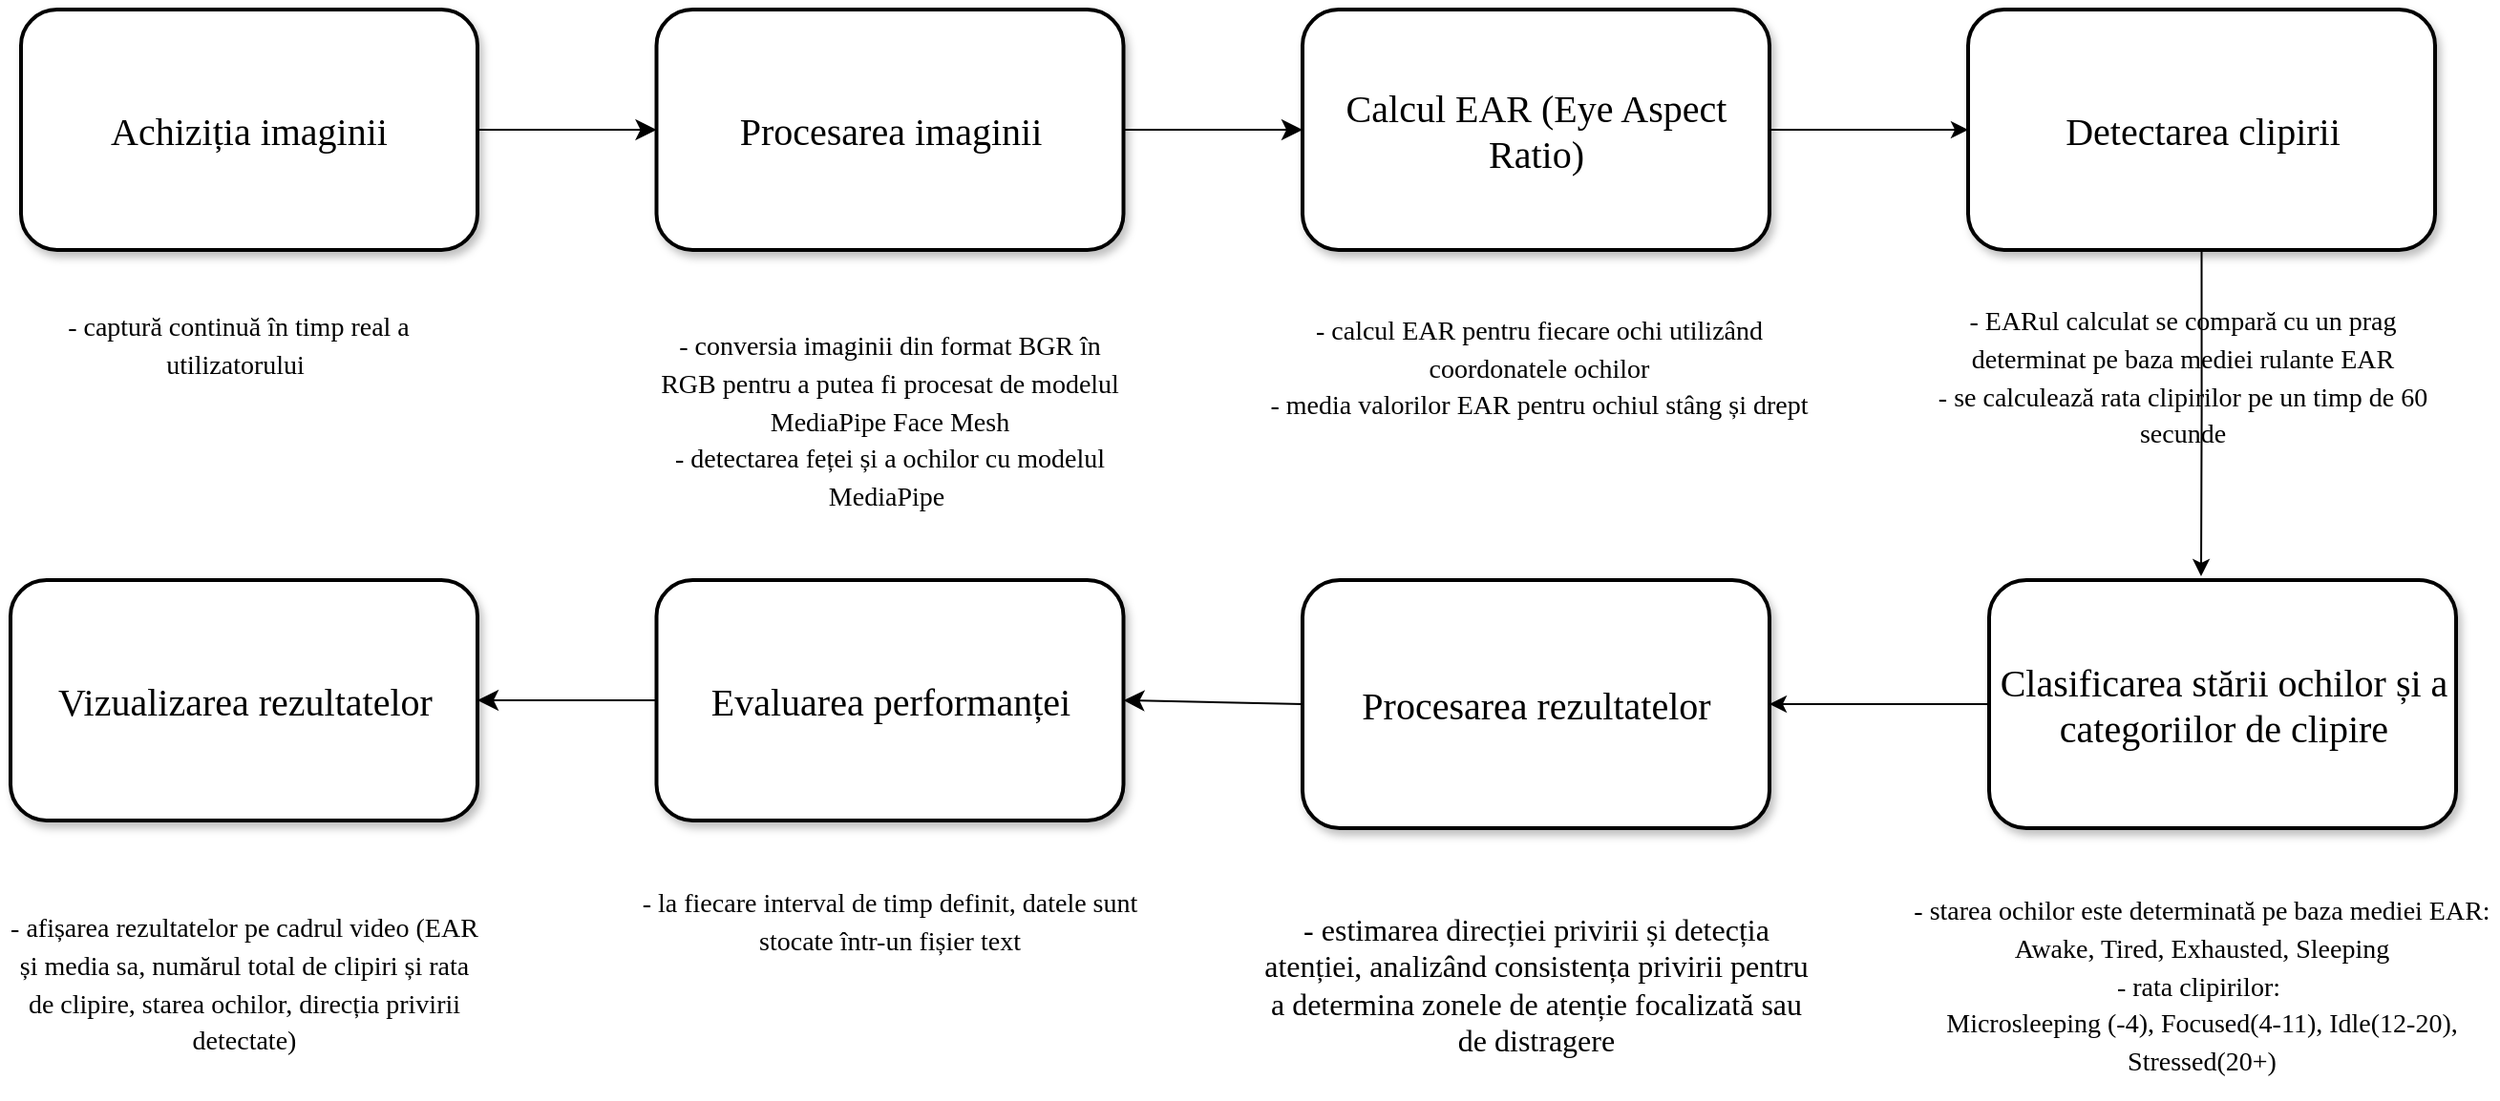 <mxfile version="24.8.6">
  <diagram name="Page-1" id="b7a7eaba-c6c5-6fbe-34ae-1d3a4219ac39">
    <mxGraphModel dx="743" dy="383" grid="1" gridSize="11" guides="1" tooltips="1" connect="1" arrows="1" fold="1" page="1" pageScale="1.5" pageWidth="1169" pageHeight="826" background="none" math="0" shadow="0">
      <root>
        <mxCell id="0" style=";html=1;" />
        <mxCell id="1" style=";html=1;" parent="0" />
        <mxCell id="ooTEefm5wgO5lJ6nr4RK-21" style="edgeStyle=none;curved=1;rounded=0;orthogonalLoop=1;jettySize=auto;html=1;exitX=1;exitY=0.5;exitDx=0;exitDy=0;entryX=0;entryY=0.5;entryDx=0;entryDy=0;fontSize=12;startSize=8;endSize=8;" parent="1" source="279d4c6e8b4f5ae2-9" target="279d4c6e8b4f5ae2-10" edge="1">
          <mxGeometry relative="1" as="geometry" />
        </mxCell>
        <mxCell id="279d4c6e8b4f5ae2-9" value="&lt;font face=&quot;Lucida Console&quot;&gt;Achiziția imaginii&lt;/font&gt;" style="rounded=1;whiteSpace=wrap;html=1;shadow=1;strokeWidth=2;fontSize=20;" parent="1" vertex="1">
          <mxGeometry x="220" y="198" width="239" height="126" as="geometry" />
        </mxCell>
        <mxCell id="ooTEefm5wgO5lJ6nr4RK-22" style="edgeStyle=none;curved=1;rounded=0;orthogonalLoop=1;jettySize=auto;html=1;exitX=1;exitY=0.5;exitDx=0;exitDy=0;entryX=0;entryY=0.5;entryDx=0;entryDy=0;fontSize=12;startSize=8;endSize=8;" parent="1" source="279d4c6e8b4f5ae2-10" target="ooTEefm5wgO5lJ6nr4RK-9" edge="1">
          <mxGeometry relative="1" as="geometry" />
        </mxCell>
        <mxCell id="279d4c6e8b4f5ae2-10" value="&lt;font face=&quot;Lucida Console&quot;&gt;Procesarea imaginii&lt;/font&gt;" style="rounded=1;whiteSpace=wrap;html=1;shadow=1;strokeWidth=2;fontSize=20;" parent="1" vertex="1">
          <mxGeometry x="552.75" y="198" width="244.5" height="126" as="geometry" />
        </mxCell>
        <mxCell id="Vk0eOyvLc9wlMmRyrGUQ-5" value="" style="edgeStyle=orthogonalEdgeStyle;rounded=0;orthogonalLoop=1;jettySize=auto;html=1;" parent="1" source="ooTEefm5wgO5lJ6nr4RK-9" target="ooTEefm5wgO5lJ6nr4RK-41" edge="1">
          <mxGeometry relative="1" as="geometry" />
        </mxCell>
        <mxCell id="ooTEefm5wgO5lJ6nr4RK-9" value="&lt;font face=&quot;Lucida Console&quot;&gt;Calcul EAR (Eye Aspect Ratio)&lt;/font&gt;" style="rounded=1;whiteSpace=wrap;html=1;shadow=1;strokeWidth=2;fontSize=20;" parent="1" vertex="1">
          <mxGeometry x="891" y="198" width="244.5" height="126" as="geometry" />
        </mxCell>
        <mxCell id="ooTEefm5wgO5lJ6nr4RK-39" style="edgeStyle=none;curved=1;rounded=0;orthogonalLoop=1;jettySize=auto;html=1;exitX=0;exitY=0.5;exitDx=0;exitDy=0;entryX=1;entryY=0.5;entryDx=0;entryDy=0;fontSize=12;startSize=8;endSize=8;" parent="1" source="ooTEefm5wgO5lJ6nr4RK-13" target="ooTEefm5wgO5lJ6nr4RK-32" edge="1">
          <mxGeometry relative="1" as="geometry" />
        </mxCell>
        <mxCell id="ooTEefm5wgO5lJ6nr4RK-13" value="&lt;font face=&quot;Lucida Console&quot;&gt;Procesarea rezultatelor&lt;/font&gt;" style="rounded=1;whiteSpace=wrap;html=1;shadow=1;strokeWidth=2;fontSize=20;" parent="1" vertex="1">
          <mxGeometry x="891" y="497" width="244.5" height="130" as="geometry" />
        </mxCell>
        <mxCell id="ooTEefm5wgO5lJ6nr4RK-26" value="&lt;font face=&quot;Lucida Console&quot; style=&quot;font-size: 14px;&quot;&gt;- captură continuă în timp real a utilizatorului&amp;nbsp;&lt;/font&gt;" style="text;strokeColor=none;fillColor=none;html=1;align=center;verticalAlign=middle;whiteSpace=wrap;rounded=0;fontSize=16;" parent="1" vertex="1">
          <mxGeometry x="209" y="308" width="250" height="130" as="geometry" />
        </mxCell>
        <mxCell id="ooTEefm5wgO5lJ6nr4RK-28" style="edgeStyle=none;curved=1;rounded=0;orthogonalLoop=1;jettySize=auto;html=1;exitX=0.5;exitY=0;exitDx=0;exitDy=0;fontSize=12;startSize=8;endSize=8;" parent="1" source="ooTEefm5wgO5lJ6nr4RK-26" target="ooTEefm5wgO5lJ6nr4RK-26" edge="1">
          <mxGeometry relative="1" as="geometry" />
        </mxCell>
        <mxCell id="ooTEefm5wgO5lJ6nr4RK-29" value="&lt;font face=&quot;Lucida Console&quot;&gt;&lt;span style=&quot;font-size: 14px;&quot;&gt;- conversia imaginii din format BGR în RGB pentru a putea fi procesat de modelul MediaPipe Face Mesh&lt;/span&gt;&lt;/font&gt;&lt;div&gt;&lt;span style=&quot;font-size: 14px; font-family: &amp;quot;Lucida Console&amp;quot;; background-color: initial;&quot;&gt;- detectarea feței și a ochilor cu modelul MediaPipe&amp;nbsp;&lt;/span&gt;&lt;/div&gt;" style="text;strokeColor=none;fillColor=none;html=1;align=center;verticalAlign=middle;whiteSpace=wrap;rounded=0;fontSize=16;" parent="1" vertex="1">
          <mxGeometry x="552.25" y="363" width="245.5" height="100" as="geometry" />
        </mxCell>
        <mxCell id="ooTEefm5wgO5lJ6nr4RK-30" value="&lt;font face=&quot;Lucida Console&quot;&gt;&lt;span style=&quot;font-size: 14px;&quot;&gt;- calcul EAR pentru fiecare ochi utilizând coordonatele ochilor&lt;/span&gt;&lt;/font&gt;&lt;div&gt;&lt;font face=&quot;Lucida Console&quot;&gt;&lt;span style=&quot;font-size: 14px;&quot;&gt;- media valorilor EAR pentru ochiul stâng și drept&lt;/span&gt;&lt;/font&gt;&lt;/div&gt;" style="text;strokeColor=none;fillColor=none;html=1;align=center;verticalAlign=middle;whiteSpace=wrap;rounded=0;fontSize=16;" parent="1" vertex="1">
          <mxGeometry x="859.87" y="330" width="310" height="110" as="geometry" />
        </mxCell>
        <mxCell id="ooTEefm5wgO5lJ6nr4RK-31" value="&lt;font face=&quot;Lucida Console&quot;&gt;&lt;span style=&quot;font-size: 14px;&quot;&gt;- starea ochilor este determinată pe baza mediei EAR: Awake, Tired, Exhausted, Sleeping&lt;/span&gt;&lt;/font&gt;&lt;div&gt;&lt;font face=&quot;Lucida Console&quot;&gt;&lt;span style=&quot;font-size: 14px;&quot;&gt;- rata clipirilor:&amp;nbsp;&lt;/span&gt;&lt;/font&gt;&lt;/div&gt;&lt;div&gt;&lt;font face=&quot;Lucida Console&quot;&gt;&lt;span style=&quot;font-size: 14px;&quot;&gt;Microsleeping (-4), Focused(4-11), Idle(12-20), Stressed(20+)&lt;/span&gt;&lt;/font&gt;&lt;/div&gt;" style="text;strokeColor=none;fillColor=none;html=1;align=center;verticalAlign=middle;whiteSpace=wrap;rounded=0;fontSize=16;" parent="1" vertex="1">
          <mxGeometry x="1206.75" y="649" width="310" height="120" as="geometry" />
        </mxCell>
        <mxCell id="ooTEefm5wgO5lJ6nr4RK-40" style="edgeStyle=none;curved=1;rounded=0;orthogonalLoop=1;jettySize=auto;html=1;exitX=0;exitY=0.5;exitDx=0;exitDy=0;entryX=1;entryY=0.5;entryDx=0;entryDy=0;fontSize=12;startSize=8;endSize=8;" parent="1" source="ooTEefm5wgO5lJ6nr4RK-32" target="ooTEefm5wgO5lJ6nr4RK-36" edge="1">
          <mxGeometry relative="1" as="geometry" />
        </mxCell>
        <mxCell id="ooTEefm5wgO5lJ6nr4RK-32" value="&lt;font face=&quot;Lucida Console&quot;&gt;Evaluarea performanței&lt;/font&gt;" style="rounded=1;whiteSpace=wrap;html=1;shadow=1;strokeWidth=2;fontSize=20;" parent="1" vertex="1">
          <mxGeometry x="552.75" y="497" width="244.5" height="126" as="geometry" />
        </mxCell>
        <mxCell id="ooTEefm5wgO5lJ6nr4RK-35" value="&lt;font face=&quot;Lucida Console&quot;&gt;&lt;span style=&quot;font-size: 14px;&quot;&gt;- la fiecare interval de timp definit, datele sunt stocate într-un fișier text&lt;/span&gt;&lt;/font&gt;" style="text;strokeColor=none;fillColor=none;html=1;align=center;verticalAlign=middle;whiteSpace=wrap;rounded=0;fontSize=16;" parent="1" vertex="1">
          <mxGeometry x="540" y="660" width="270" height="30" as="geometry" />
        </mxCell>
        <mxCell id="ooTEefm5wgO5lJ6nr4RK-36" value="&lt;font face=&quot;Lucida Console&quot;&gt;Vizualizarea rezultatelor&lt;/font&gt;" style="rounded=1;whiteSpace=wrap;html=1;shadow=1;strokeWidth=2;fontSize=20;" parent="1" vertex="1">
          <mxGeometry x="214.5" y="497" width="244.5" height="126" as="geometry" />
        </mxCell>
        <mxCell id="ooTEefm5wgO5lJ6nr4RK-37" value="&lt;font style=&quot;font-size: 14px;&quot; face=&quot;Lucida Console&quot;&gt;- afișarea rezultatelor pe cadrul video (EAR și media sa, numărul total de clipiri și rata de clipire, starea ochilor, direcția privirii detectate)&lt;/font&gt;" style="text;strokeColor=none;fillColor=none;html=1;align=center;verticalAlign=middle;whiteSpace=wrap;rounded=0;fontSize=16;" parent="1" vertex="1">
          <mxGeometry x="211.75" y="693" width="250" height="30" as="geometry" />
        </mxCell>
        <mxCell id="Vk0eOyvLc9wlMmRyrGUQ-11" style="edgeStyle=orthogonalEdgeStyle;rounded=0;orthogonalLoop=1;jettySize=auto;html=1;exitX=0.5;exitY=1;exitDx=0;exitDy=0;" parent="1" source="ooTEefm5wgO5lJ6nr4RK-41" edge="1">
          <mxGeometry relative="1" as="geometry">
            <mxPoint x="1361.5" y="495" as="targetPoint" />
          </mxGeometry>
        </mxCell>
        <mxCell id="ooTEefm5wgO5lJ6nr4RK-41" value="&lt;font face=&quot;Lucida Console&quot;&gt;Detectarea clipirii&lt;/font&gt;" style="rounded=1;whiteSpace=wrap;html=1;shadow=1;strokeWidth=2;fontSize=20;" parent="1" vertex="1">
          <mxGeometry x="1239.5" y="198" width="244.5" height="126" as="geometry" />
        </mxCell>
        <mxCell id="ooTEefm5wgO5lJ6nr4RK-42" value="&lt;font style=&quot;font-size: 14px;&quot; face=&quot;Lucida Console&quot;&gt;- EARul calculat se compară cu un prag determinat pe baza mediei rulante EAR&lt;/font&gt;&lt;div&gt;&lt;font style=&quot;font-size: 14px;&quot; face=&quot;Lucida Console&quot;&gt;- se calculează rata clipirilor pe un timp de 60 secunde&lt;/font&gt;&lt;/div&gt;&lt;div&gt;&lt;font style=&quot;font-size: 14px;&quot; face=&quot;Lucida Console&quot;&gt;&amp;nbsp;&lt;/font&gt;&lt;/div&gt;" style="text;strokeColor=none;fillColor=none;html=1;align=center;verticalAlign=middle;whiteSpace=wrap;rounded=0;fontSize=16;" parent="1" vertex="1">
          <mxGeometry x="1209" y="385" width="286" height="30" as="geometry" />
        </mxCell>
        <mxCell id="Vk0eOyvLc9wlMmRyrGUQ-12" style="edgeStyle=orthogonalEdgeStyle;rounded=0;orthogonalLoop=1;jettySize=auto;html=1;exitX=0;exitY=0.5;exitDx=0;exitDy=0;entryX=1;entryY=0.5;entryDx=0;entryDy=0;" parent="1" source="ooTEefm5wgO5lJ6nr4RK-43" target="ooTEefm5wgO5lJ6nr4RK-13" edge="1">
          <mxGeometry relative="1" as="geometry" />
        </mxCell>
        <mxCell id="ooTEefm5wgO5lJ6nr4RK-43" value="&lt;font face=&quot;Lucida Console&quot;&gt;Clasificarea stării ochilor și a categoriilor de clipire&lt;/font&gt;" style="rounded=1;whiteSpace=wrap;html=1;shadow=1;strokeWidth=2;fontSize=20;" parent="1" vertex="1">
          <mxGeometry x="1250.5" y="497" width="244.5" height="130" as="geometry" />
        </mxCell>
        <mxCell id="ooTEefm5wgO5lJ6nr4RK-45" value="&lt;font face=&quot;Lucida Console&quot;&gt;- estimarea direcției privirii și detecția atenției, analizând consistența privirii pentru a determina zonele de atenție focalizată sau de distragere&lt;/font&gt;" style="text;strokeColor=none;fillColor=none;html=1;align=center;verticalAlign=middle;whiteSpace=wrap;rounded=0;fontSize=16;" parent="1" vertex="1">
          <mxGeometry x="868.63" y="694" width="289.25" height="30" as="geometry" />
        </mxCell>
      </root>
    </mxGraphModel>
  </diagram>
</mxfile>
